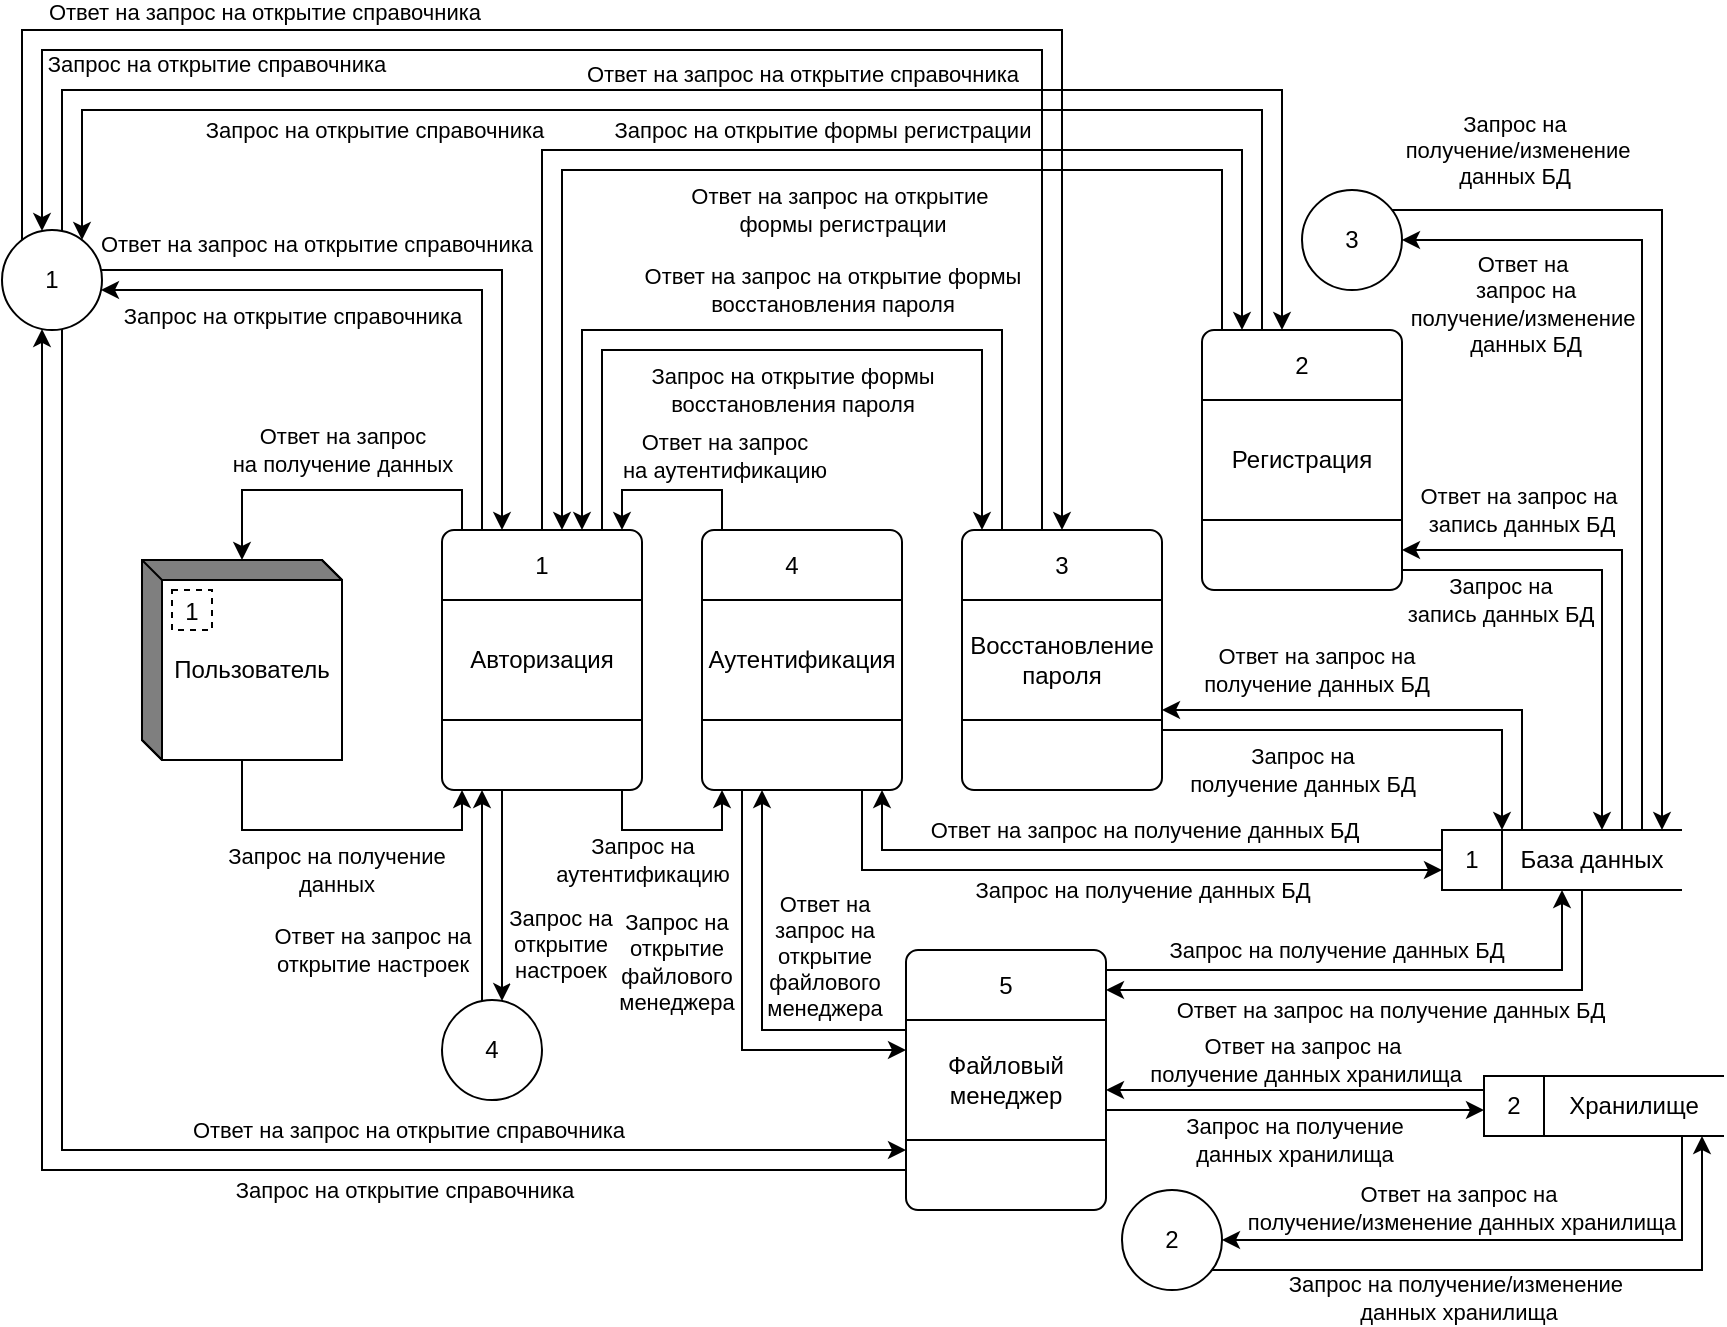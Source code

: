<mxfile version="20.3.0" type="device" pages="2"><diagram id="j3G8GEhaGC0Xtx2mRpjR" name="Страница 1"><mxGraphModel dx="1422" dy="865" grid="1" gridSize="10" guides="1" tooltips="1" connect="1" arrows="1" fold="1" page="1" pageScale="1" pageWidth="827" pageHeight="1169" math="0" shadow="0"><root><mxCell id="0"/><mxCell id="1" parent="0"/><mxCell id="YmiAbXI7jD6PEAlmj7Fb-1" value="" style="html=1;dashed=0;whitespace=wrap;shape=mxgraph.dfd.externalEntity" parent="1" vertex="1"><mxGeometry x="120" y="355" width="100" height="100" as="geometry"/></mxCell><mxCell id="YmiAbXI7jD6PEAlmj7Fb-2" value="1" style="autosize=1;part=1;resizable=0;strokeColor=inherit;fillColor=inherit;gradientColor=inherit;dashed=1;" parent="YmiAbXI7jD6PEAlmj7Fb-1" vertex="1"><mxGeometry width="20" height="20" relative="1" as="geometry"><mxPoint x="15" y="15" as="offset"/></mxGeometry></mxCell><mxCell id="YmiAbXI7jD6PEAlmj7Fb-3" value="Пользователь" style="text;html=1;strokeColor=none;fillColor=none;align=center;verticalAlign=middle;whiteSpace=wrap;rounded=0;" parent="YmiAbXI7jD6PEAlmj7Fb-1" vertex="1"><mxGeometry x="10" y="10" width="90" height="90" as="geometry"/></mxCell><mxCell id="YmiAbXI7jD6PEAlmj7Fb-4" value="" style="group" parent="1" vertex="1" connectable="0"><mxGeometry x="270" y="340" width="100" height="130" as="geometry"/></mxCell><mxCell id="YmiAbXI7jD6PEAlmj7Fb-5" value="" style="rounded=1;whiteSpace=wrap;html=1;arcSize=6;" parent="YmiAbXI7jD6PEAlmj7Fb-4" vertex="1"><mxGeometry width="100" height="130" as="geometry"/></mxCell><mxCell id="YmiAbXI7jD6PEAlmj7Fb-6" value="Авторизация" style="rounded=0;whiteSpace=wrap;html=1;" parent="YmiAbXI7jD6PEAlmj7Fb-4" vertex="1"><mxGeometry y="35" width="100" height="60" as="geometry"/></mxCell><mxCell id="YmiAbXI7jD6PEAlmj7Fb-7" value="1" style="text;html=1;strokeColor=none;fillColor=none;align=center;verticalAlign=middle;whiteSpace=wrap;rounded=0;" parent="YmiAbXI7jD6PEAlmj7Fb-4" vertex="1"><mxGeometry width="100" height="35" as="geometry"/></mxCell><mxCell id="YmiAbXI7jD6PEAlmj7Fb-8" value="" style="endArrow=classic;html=1;rounded=0;edgeStyle=orthogonalEdgeStyle;" parent="1" source="YmiAbXI7jD6PEAlmj7Fb-5" target="YmiAbXI7jD6PEAlmj7Fb-1" edge="1"><mxGeometry width="50" height="50" relative="1" as="geometry"><mxPoint x="250" y="270" as="sourcePoint"/><mxPoint x="300" y="220" as="targetPoint"/><Array as="points"><mxPoint x="280" y="320"/><mxPoint x="170" y="320"/></Array></mxGeometry></mxCell><mxCell id="YmiAbXI7jD6PEAlmj7Fb-9" value="Ответ на запрос &lt;br&gt;на&amp;nbsp;получение данных" style="edgeLabel;html=1;align=center;verticalAlign=middle;resizable=0;points=[];" parent="YmiAbXI7jD6PEAlmj7Fb-8" vertex="1" connectable="0"><mxGeometry x="0.064" y="-2" relative="1" as="geometry"><mxPoint x="8" y="-18" as="offset"/></mxGeometry></mxCell><mxCell id="YmiAbXI7jD6PEAlmj7Fb-10" value="" style="endArrow=classic;html=1;rounded=0;edgeStyle=orthogonalEdgeStyle;" parent="1" source="YmiAbXI7jD6PEAlmj7Fb-3" target="YmiAbXI7jD6PEAlmj7Fb-5" edge="1"><mxGeometry width="50" height="50" relative="1" as="geometry"><mxPoint x="140" y="456" as="sourcePoint"/><mxPoint x="170" y="490" as="targetPoint"/><Array as="points"><mxPoint x="170" y="490"/><mxPoint x="280" y="490"/></Array></mxGeometry></mxCell><mxCell id="YmiAbXI7jD6PEAlmj7Fb-11" value="Запрос на получение &lt;br&gt;данных" style="edgeLabel;html=1;align=center;verticalAlign=middle;resizable=0;points=[];" parent="YmiAbXI7jD6PEAlmj7Fb-10" vertex="1" connectable="0"><mxGeometry x="-0.053" relative="1" as="geometry"><mxPoint x="4" y="20" as="offset"/></mxGeometry></mxCell><mxCell id="YmiAbXI7jD6PEAlmj7Fb-28" value="" style="group" parent="1" vertex="1" connectable="0"><mxGeometry x="770" y="490" width="120" height="30" as="geometry"/></mxCell><mxCell id="YmiAbXI7jD6PEAlmj7Fb-29" value="" style="html=1;dashed=0;whitespace=wrap;shape=mxgraph.dfd.dataStoreID;align=left;spacingLeft=3;points=[[0,0],[0.5,0],[1,0],[0,0.5],[1,0.5],[0,1],[0.5,1],[1,1]];" parent="YmiAbXI7jD6PEAlmj7Fb-28" vertex="1"><mxGeometry width="120" height="30" as="geometry"/></mxCell><mxCell id="YmiAbXI7jD6PEAlmj7Fb-30" value="1" style="text;html=1;strokeColor=none;fillColor=none;align=center;verticalAlign=middle;whiteSpace=wrap;rounded=0;" parent="YmiAbXI7jD6PEAlmj7Fb-28" vertex="1"><mxGeometry width="30" height="30" as="geometry"/></mxCell><mxCell id="YmiAbXI7jD6PEAlmj7Fb-31" value="База данных" style="text;html=1;strokeColor=none;fillColor=none;align=center;verticalAlign=middle;whiteSpace=wrap;rounded=0;" parent="YmiAbXI7jD6PEAlmj7Fb-28" vertex="1"><mxGeometry x="30" width="90" height="30" as="geometry"/></mxCell><mxCell id="YmiAbXI7jD6PEAlmj7Fb-32" value="" style="group" parent="1" vertex="1" connectable="0"><mxGeometry x="791" y="613" width="120" height="30" as="geometry"/></mxCell><mxCell id="YmiAbXI7jD6PEAlmj7Fb-33" value="" style="html=1;dashed=0;whitespace=wrap;shape=mxgraph.dfd.dataStoreID;align=left;spacingLeft=3;points=[[0,0],[0.5,0],[1,0],[0,0.5],[1,0.5],[0,1],[0.5,1],[1,1]];" parent="YmiAbXI7jD6PEAlmj7Fb-32" vertex="1"><mxGeometry width="120" height="30" as="geometry"/></mxCell><mxCell id="YmiAbXI7jD6PEAlmj7Fb-34" value="2" style="text;html=1;strokeColor=none;fillColor=none;align=center;verticalAlign=middle;whiteSpace=wrap;rounded=0;" parent="YmiAbXI7jD6PEAlmj7Fb-32" vertex="1"><mxGeometry width="30" height="30" as="geometry"/></mxCell><mxCell id="YmiAbXI7jD6PEAlmj7Fb-35" value="Хранилище" style="text;html=1;strokeColor=none;fillColor=none;align=center;verticalAlign=middle;whiteSpace=wrap;rounded=0;" parent="YmiAbXI7jD6PEAlmj7Fb-32" vertex="1"><mxGeometry x="30" width="90" height="30" as="geometry"/></mxCell><mxCell id="YmiAbXI7jD6PEAlmj7Fb-38" value="" style="group" parent="1" vertex="1" connectable="0"><mxGeometry x="650" y="240" width="100" height="130" as="geometry"/></mxCell><mxCell id="YmiAbXI7jD6PEAlmj7Fb-39" value="" style="rounded=1;whiteSpace=wrap;html=1;arcSize=6;" parent="YmiAbXI7jD6PEAlmj7Fb-38" vertex="1"><mxGeometry width="100" height="130" as="geometry"/></mxCell><mxCell id="YmiAbXI7jD6PEAlmj7Fb-40" value="Регистрация" style="rounded=0;whiteSpace=wrap;html=1;" parent="YmiAbXI7jD6PEAlmj7Fb-38" vertex="1"><mxGeometry y="35" width="100" height="60" as="geometry"/></mxCell><mxCell id="YmiAbXI7jD6PEAlmj7Fb-41" value="2" style="text;html=1;strokeColor=none;fillColor=none;align=center;verticalAlign=middle;whiteSpace=wrap;rounded=0;" parent="YmiAbXI7jD6PEAlmj7Fb-38" vertex="1"><mxGeometry width="100" height="35" as="geometry"/></mxCell><mxCell id="YmiAbXI7jD6PEAlmj7Fb-42" value="" style="group" parent="1" vertex="1" connectable="0"><mxGeometry x="530" y="340" width="100" height="130" as="geometry"/></mxCell><mxCell id="YmiAbXI7jD6PEAlmj7Fb-43" value="" style="rounded=1;whiteSpace=wrap;html=1;arcSize=6;" parent="YmiAbXI7jD6PEAlmj7Fb-42" vertex="1"><mxGeometry width="100" height="130" as="geometry"/></mxCell><mxCell id="YmiAbXI7jD6PEAlmj7Fb-44" value="Восстановление пароля" style="rounded=0;whiteSpace=wrap;html=1;" parent="YmiAbXI7jD6PEAlmj7Fb-42" vertex="1"><mxGeometry y="35" width="100" height="60" as="geometry"/></mxCell><mxCell id="YmiAbXI7jD6PEAlmj7Fb-45" value="3" style="text;html=1;strokeColor=none;fillColor=none;align=center;verticalAlign=middle;whiteSpace=wrap;rounded=0;" parent="YmiAbXI7jD6PEAlmj7Fb-42" vertex="1"><mxGeometry width="100" height="35" as="geometry"/></mxCell><mxCell id="YmiAbXI7jD6PEAlmj7Fb-46" value="" style="group" parent="1" vertex="1" connectable="0"><mxGeometry x="400" y="340" width="100" height="130" as="geometry"/></mxCell><mxCell id="YmiAbXI7jD6PEAlmj7Fb-47" value="" style="rounded=1;whiteSpace=wrap;html=1;arcSize=6;" parent="YmiAbXI7jD6PEAlmj7Fb-46" vertex="1"><mxGeometry width="100" height="130" as="geometry"/></mxCell><mxCell id="YmiAbXI7jD6PEAlmj7Fb-48" value="Аутентификация" style="rounded=0;whiteSpace=wrap;html=1;" parent="YmiAbXI7jD6PEAlmj7Fb-46" vertex="1"><mxGeometry y="35" width="100" height="60" as="geometry"/></mxCell><mxCell id="YmiAbXI7jD6PEAlmj7Fb-49" value="4" style="text;html=1;strokeColor=none;fillColor=none;align=center;verticalAlign=middle;whiteSpace=wrap;rounded=0;" parent="YmiAbXI7jD6PEAlmj7Fb-46" vertex="1"><mxGeometry width="90" height="35" as="geometry"/></mxCell><mxCell id="YmiAbXI7jD6PEAlmj7Fb-50" value="" style="group" parent="1" vertex="1" connectable="0"><mxGeometry x="502" y="550" width="100" height="130" as="geometry"/></mxCell><mxCell id="YmiAbXI7jD6PEAlmj7Fb-51" value="" style="rounded=1;whiteSpace=wrap;html=1;arcSize=6;" parent="YmiAbXI7jD6PEAlmj7Fb-50" vertex="1"><mxGeometry width="100" height="130" as="geometry"/></mxCell><mxCell id="YmiAbXI7jD6PEAlmj7Fb-52" value="Файловый менеджер" style="rounded=0;whiteSpace=wrap;html=1;" parent="YmiAbXI7jD6PEAlmj7Fb-50" vertex="1"><mxGeometry y="35" width="100" height="60" as="geometry"/></mxCell><mxCell id="YmiAbXI7jD6PEAlmj7Fb-53" value="5" style="text;html=1;strokeColor=none;fillColor=none;align=center;verticalAlign=middle;whiteSpace=wrap;rounded=0;" parent="YmiAbXI7jD6PEAlmj7Fb-50" vertex="1"><mxGeometry width="100" height="35" as="geometry"/></mxCell><mxCell id="YmiAbXI7jD6PEAlmj7Fb-74" style="edgeStyle=orthogonalEdgeStyle;rounded=0;orthogonalLoop=1;jettySize=auto;html=1;" parent="1" source="YmiAbXI7jD6PEAlmj7Fb-7" target="YmiAbXI7jD6PEAlmj7Fb-39" edge="1"><mxGeometry relative="1" as="geometry"><Array as="points"><mxPoint x="320" y="150"/><mxPoint x="670" y="150"/></Array></mxGeometry></mxCell><mxCell id="LeY558yqj4jP3QvOZhzr-55" value="Запрос на открытие&amp;nbsp;формы регистрации" style="edgeLabel;html=1;align=center;verticalAlign=middle;resizable=0;points=[];" parent="YmiAbXI7jD6PEAlmj7Fb-74" vertex="1" connectable="0"><mxGeometry x="0.506" y="-2" relative="1" as="geometry"><mxPoint x="-145" y="-12" as="offset"/></mxGeometry></mxCell><mxCell id="YmiAbXI7jD6PEAlmj7Fb-75" style="edgeStyle=orthogonalEdgeStyle;rounded=0;orthogonalLoop=1;jettySize=auto;html=1;" parent="1" source="YmiAbXI7jD6PEAlmj7Fb-39" target="YmiAbXI7jD6PEAlmj7Fb-5" edge="1"><mxGeometry relative="1" as="geometry"><Array as="points"><mxPoint x="660" y="160"/><mxPoint x="330" y="160"/></Array></mxGeometry></mxCell><mxCell id="LeY558yqj4jP3QvOZhzr-56" value="Ответ на запрос на открытие&amp;nbsp;&lt;br&gt;формы регистрации" style="edgeLabel;html=1;align=center;verticalAlign=middle;resizable=0;points=[];" parent="YmiAbXI7jD6PEAlmj7Fb-75" vertex="1" connectable="0"><mxGeometry x="-0.75" relative="1" as="geometry"><mxPoint x="-190" y="14" as="offset"/></mxGeometry></mxCell><mxCell id="YmiAbXI7jD6PEAlmj7Fb-76" style="edgeStyle=orthogonalEdgeStyle;rounded=0;orthogonalLoop=1;jettySize=auto;html=1;" parent="1" source="YmiAbXI7jD6PEAlmj7Fb-39" target="YmiAbXI7jD6PEAlmj7Fb-31" edge="1"><mxGeometry relative="1" as="geometry"><mxPoint x="940" y="420.0" as="targetPoint"/><Array as="points"><mxPoint x="850" y="360"/></Array></mxGeometry></mxCell><mxCell id="LeY558yqj4jP3QvOZhzr-31" value="Запрос на &lt;br&gt;запись данных БД" style="edgeLabel;html=1;align=center;verticalAlign=middle;resizable=0;points=[];" parent="YmiAbXI7jD6PEAlmj7Fb-76" vertex="1" connectable="0"><mxGeometry x="-0.587" y="-2" relative="1" as="geometry"><mxPoint x="1" y="13" as="offset"/></mxGeometry></mxCell><mxCell id="YmiAbXI7jD6PEAlmj7Fb-77" style="edgeStyle=orthogonalEdgeStyle;rounded=0;orthogonalLoop=1;jettySize=auto;html=1;" parent="1" source="YmiAbXI7jD6PEAlmj7Fb-31" target="YmiAbXI7jD6PEAlmj7Fb-39" edge="1"><mxGeometry relative="1" as="geometry"><Array as="points"><mxPoint x="860" y="350"/></Array></mxGeometry></mxCell><mxCell id="LeY558yqj4jP3QvOZhzr-32" value="Ответ на запрос на&lt;br&gt;&amp;nbsp;запись данных БД" style="edgeLabel;html=1;align=center;verticalAlign=middle;resizable=0;points=[];" parent="YmiAbXI7jD6PEAlmj7Fb-77" vertex="1" connectable="0"><mxGeometry x="0.655" relative="1" as="geometry"><mxPoint x="15" y="-20" as="offset"/></mxGeometry></mxCell><mxCell id="YmiAbXI7jD6PEAlmj7Fb-78" style="edgeStyle=orthogonalEdgeStyle;rounded=0;orthogonalLoop=1;jettySize=auto;html=1;" parent="1" source="YmiAbXI7jD6PEAlmj7Fb-5" target="yoes3T2ozo5QzA9VRv9N-3" edge="1"><mxGeometry relative="1" as="geometry"><Array as="points"><mxPoint x="290" y="220"/></Array><mxPoint x="1100" y="330" as="targetPoint"/></mxGeometry></mxCell><mxCell id="t7qs_g3I-LSiULPjAvXZ-45" value="Запрос на открытие справочника" style="edgeLabel;html=1;align=center;verticalAlign=middle;resizable=0;points=[];" parent="YmiAbXI7jD6PEAlmj7Fb-78" vertex="1" connectable="0"><mxGeometry x="-0.328" y="1" relative="1" as="geometry"><mxPoint x="-94" y="-3" as="offset"/></mxGeometry></mxCell><mxCell id="YmiAbXI7jD6PEAlmj7Fb-80" style="edgeStyle=orthogonalEdgeStyle;rounded=0;orthogonalLoop=1;jettySize=auto;html=1;" parent="1" source="YmiAbXI7jD6PEAlmj7Fb-47" target="YmiAbXI7jD6PEAlmj7Fb-5" edge="1"><mxGeometry relative="1" as="geometry"><Array as="points"><mxPoint x="410" y="320"/><mxPoint x="360" y="320"/></Array></mxGeometry></mxCell><mxCell id="LeY558yqj4jP3QvOZhzr-18" value="Ответ на запрос &lt;br&gt;на аутентификацию" style="edgeLabel;html=1;align=center;verticalAlign=middle;resizable=0;points=[];" parent="YmiAbXI7jD6PEAlmj7Fb-80" vertex="1" connectable="0"><mxGeometry x="0.283" y="2" relative="1" as="geometry"><mxPoint x="38" y="-19" as="offset"/></mxGeometry></mxCell><mxCell id="YmiAbXI7jD6PEAlmj7Fb-81" style="edgeStyle=orthogonalEdgeStyle;rounded=0;orthogonalLoop=1;jettySize=auto;html=1;" parent="1" source="YmiAbXI7jD6PEAlmj7Fb-5" target="YmiAbXI7jD6PEAlmj7Fb-47" edge="1"><mxGeometry relative="1" as="geometry"><Array as="points"><mxPoint x="360" y="490"/><mxPoint x="410" y="490"/></Array></mxGeometry></mxCell><mxCell id="LeY558yqj4jP3QvOZhzr-17" value="Запрос на&lt;br&gt;аутентификацию" style="edgeLabel;html=1;align=center;verticalAlign=middle;resizable=0;points=[];" parent="YmiAbXI7jD6PEAlmj7Fb-81" vertex="1" connectable="0"><mxGeometry x="0.617" y="-5" relative="1" as="geometry"><mxPoint x="-45" y="18" as="offset"/></mxGeometry></mxCell><mxCell id="YmiAbXI7jD6PEAlmj7Fb-82" style="edgeStyle=orthogonalEdgeStyle;rounded=0;orthogonalLoop=1;jettySize=auto;html=1;" parent="1" source="YmiAbXI7jD6PEAlmj7Fb-47" target="YmiAbXI7jD6PEAlmj7Fb-51" edge="1"><mxGeometry relative="1" as="geometry"><Array as="points"><mxPoint x="420" y="600"/></Array><mxPoint x="428.409" y="500" as="sourcePoint"/><mxPoint x="514.0" y="645" as="targetPoint"/></mxGeometry></mxCell><mxCell id="LeY558yqj4jP3QvOZhzr-19" value="Запрос на &lt;br&gt;открытие &lt;br&gt;файлового &lt;br&gt;менеджера" style="edgeLabel;html=1;align=center;verticalAlign=middle;resizable=0;points=[];" parent="YmiAbXI7jD6PEAlmj7Fb-82" vertex="1" connectable="0"><mxGeometry x="-0.327" y="4" relative="1" as="geometry"><mxPoint x="-37" y="14" as="offset"/></mxGeometry></mxCell><mxCell id="YmiAbXI7jD6PEAlmj7Fb-83" style="edgeStyle=orthogonalEdgeStyle;rounded=0;orthogonalLoop=1;jettySize=auto;html=1;" parent="1" source="YmiAbXI7jD6PEAlmj7Fb-51" target="YmiAbXI7jD6PEAlmj7Fb-47" edge="1"><mxGeometry relative="1" as="geometry"><Array as="points"><mxPoint x="430" y="590"/></Array></mxGeometry></mxCell><mxCell id="LeY558yqj4jP3QvOZhzr-20" value="Ответ на&lt;br&gt;запрос на&lt;br&gt;открытие&lt;br&gt;файлового&lt;br&gt;менеджера" style="edgeLabel;html=1;align=center;verticalAlign=middle;resizable=0;points=[];" parent="YmiAbXI7jD6PEAlmj7Fb-83" vertex="1" connectable="0"><mxGeometry x="0.236" relative="1" as="geometry"><mxPoint x="31" y="9" as="offset"/></mxGeometry></mxCell><mxCell id="t7qs_g3I-LSiULPjAvXZ-1" style="edgeStyle=orthogonalEdgeStyle;rounded=0;orthogonalLoop=1;jettySize=auto;html=1;" parent="1" source="YmiAbXI7jD6PEAlmj7Fb-5" target="yoes3T2ozo5QzA9VRv9N-21" edge="1"><mxGeometry relative="1" as="geometry"><Array as="points"><mxPoint x="300" y="520"/><mxPoint x="300" y="520"/></Array><mxPoint x="320" y="600" as="targetPoint"/></mxGeometry></mxCell><mxCell id="LeY558yqj4jP3QvOZhzr-9" value="Запрос на &lt;br&gt;открытие &lt;br&gt;настроек" style="edgeLabel;html=1;align=center;verticalAlign=middle;resizable=0;points=[];" parent="t7qs_g3I-LSiULPjAvXZ-1" vertex="1" connectable="0"><mxGeometry x="0.12" y="-1" relative="1" as="geometry"><mxPoint x="30" y="18" as="offset"/></mxGeometry></mxCell><mxCell id="t7qs_g3I-LSiULPjAvXZ-2" style="edgeStyle=orthogonalEdgeStyle;rounded=0;orthogonalLoop=1;jettySize=auto;html=1;" parent="1" source="yoes3T2ozo5QzA9VRv9N-21" edge="1"><mxGeometry relative="1" as="geometry"><Array as="points"><mxPoint x="290" y="550"/><mxPoint x="290" y="550"/></Array><mxPoint x="300" y="600" as="sourcePoint"/><mxPoint x="290.0" y="470" as="targetPoint"/></mxGeometry></mxCell><mxCell id="LeY558yqj4jP3QvOZhzr-10" value="Ответ на запрос на &lt;br&gt;открытие настроек" style="edgeLabel;html=1;align=center;verticalAlign=middle;resizable=0;points=[];" parent="t7qs_g3I-LSiULPjAvXZ-2" vertex="1" connectable="0"><mxGeometry y="-2" relative="1" as="geometry"><mxPoint x="-57" y="27" as="offset"/></mxGeometry></mxCell><mxCell id="t7qs_g3I-LSiULPjAvXZ-25" style="edgeStyle=orthogonalEdgeStyle;rounded=0;orthogonalLoop=1;jettySize=auto;html=1;" parent="1" source="YmiAbXI7jD6PEAlmj7Fb-47" target="YmiAbXI7jD6PEAlmj7Fb-30" edge="1"><mxGeometry relative="1" as="geometry"><mxPoint x="927" y="444" as="targetPoint"/><Array as="points"><mxPoint x="480" y="510"/></Array><mxPoint x="500" y="355" as="sourcePoint"/></mxGeometry></mxCell><mxCell id="LeY558yqj4jP3QvOZhzr-23" value="Запрос на получение данных БД" style="edgeLabel;html=1;align=center;verticalAlign=middle;resizable=0;points=[];" parent="t7qs_g3I-LSiULPjAvXZ-25" vertex="1" connectable="0"><mxGeometry x="-0.275" y="2" relative="1" as="geometry"><mxPoint x="60" y="12" as="offset"/></mxGeometry></mxCell><mxCell id="t7qs_g3I-LSiULPjAvXZ-29" style="edgeStyle=orthogonalEdgeStyle;rounded=0;orthogonalLoop=1;jettySize=auto;html=1;" parent="1" source="YmiAbXI7jD6PEAlmj7Fb-7" target="YmiAbXI7jD6PEAlmj7Fb-43" edge="1"><mxGeometry relative="1" as="geometry"><Array as="points"><mxPoint x="350" y="250"/><mxPoint x="540" y="250"/></Array></mxGeometry></mxCell><mxCell id="LeY558yqj4jP3QvOZhzr-15" value="Запрос на открытие формы&lt;br&gt;восстановления пароля" style="edgeLabel;html=1;align=center;verticalAlign=middle;resizable=0;points=[];" parent="t7qs_g3I-LSiULPjAvXZ-29" vertex="1" connectable="0"><mxGeometry x="0.021" y="-1" relative="1" as="geometry"><mxPoint x="-4" y="19" as="offset"/></mxGeometry></mxCell><mxCell id="t7qs_g3I-LSiULPjAvXZ-30" style="edgeStyle=orthogonalEdgeStyle;rounded=0;orthogonalLoop=1;jettySize=auto;html=1;" parent="1" source="YmiAbXI7jD6PEAlmj7Fb-43" target="YmiAbXI7jD6PEAlmj7Fb-5" edge="1"><mxGeometry relative="1" as="geometry"><Array as="points"><mxPoint x="550" y="240"/><mxPoint x="340" y="240"/></Array></mxGeometry></mxCell><mxCell id="LeY558yqj4jP3QvOZhzr-16" value="Ответ на запрос на открытие формы&lt;br&gt;восстановления пароля" style="edgeLabel;html=1;align=center;verticalAlign=middle;resizable=0;points=[];" parent="t7qs_g3I-LSiULPjAvXZ-30" vertex="1" connectable="0"><mxGeometry x="-0.131" y="2" relative="1" as="geometry"><mxPoint x="-7" y="-22" as="offset"/></mxGeometry></mxCell><mxCell id="t7qs_g3I-LSiULPjAvXZ-31" style="edgeStyle=orthogonalEdgeStyle;rounded=0;orthogonalLoop=1;jettySize=auto;html=1;" parent="1" source="YmiAbXI7jD6PEAlmj7Fb-43" target="YmiAbXI7jD6PEAlmj7Fb-31" edge="1"><mxGeometry relative="1" as="geometry"><Array as="points"><mxPoint x="800" y="440"/></Array></mxGeometry></mxCell><mxCell id="LeY558yqj4jP3QvOZhzr-34" value="Запрос на &lt;br&gt;получение данных БД" style="edgeLabel;html=1;align=center;verticalAlign=middle;resizable=0;points=[];" parent="t7qs_g3I-LSiULPjAvXZ-31" vertex="1" connectable="0"><mxGeometry x="-0.563" y="-3" relative="1" as="geometry"><mxPoint x="22" y="17" as="offset"/></mxGeometry></mxCell><mxCell id="t7qs_g3I-LSiULPjAvXZ-34" style="edgeStyle=orthogonalEdgeStyle;rounded=0;orthogonalLoop=1;jettySize=auto;html=1;" parent="1" source="YmiAbXI7jD6PEAlmj7Fb-51" target="yoes3T2ozo5QzA9VRv9N-3" edge="1"><mxGeometry relative="1" as="geometry"><Array as="points"><mxPoint x="70" y="660"/></Array><mxPoint x="1070" y="350" as="targetPoint"/></mxGeometry></mxCell><mxCell id="LeY558yqj4jP3QvOZhzr-21" value="Запрос на открытие справочника" style="edgeLabel;html=1;align=center;verticalAlign=middle;resizable=0;points=[];" parent="t7qs_g3I-LSiULPjAvXZ-34" vertex="1" connectable="0"><mxGeometry x="-0.283" y="1" relative="1" as="geometry"><mxPoint x="54" y="9" as="offset"/></mxGeometry></mxCell><mxCell id="t7qs_g3I-LSiULPjAvXZ-36" style="edgeStyle=orthogonalEdgeStyle;rounded=0;orthogonalLoop=1;jettySize=auto;html=1;" parent="1" source="YmiAbXI7jD6PEAlmj7Fb-30" target="YmiAbXI7jD6PEAlmj7Fb-47" edge="1"><mxGeometry relative="1" as="geometry"><Array as="points"><mxPoint x="490" y="500"/></Array></mxGeometry></mxCell><mxCell id="LeY558yqj4jP3QvOZhzr-24" value="Ответ на запрос на получение данных БД" style="edgeLabel;html=1;align=center;verticalAlign=middle;resizable=0;points=[];" parent="t7qs_g3I-LSiULPjAvXZ-36" vertex="1" connectable="0"><mxGeometry x="0.378" y="1" relative="1" as="geometry"><mxPoint x="64" y="-11" as="offset"/></mxGeometry></mxCell><mxCell id="t7qs_g3I-LSiULPjAvXZ-38" style="edgeStyle=orthogonalEdgeStyle;rounded=0;orthogonalLoop=1;jettySize=auto;html=1;" parent="1" source="YmiAbXI7jD6PEAlmj7Fb-51" target="YmiAbXI7jD6PEAlmj7Fb-34" edge="1"><mxGeometry relative="1" as="geometry"><Array as="points"><mxPoint x="770" y="630"/><mxPoint x="770" y="630"/></Array><mxPoint x="820" y="630" as="targetPoint"/></mxGeometry></mxCell><mxCell id="LeY558yqj4jP3QvOZhzr-25" value="Запрос на получение &lt;br&gt;данных хранилища" style="edgeLabel;html=1;align=center;verticalAlign=middle;resizable=0;points=[];" parent="t7qs_g3I-LSiULPjAvXZ-38" vertex="1" connectable="0"><mxGeometry x="-0.161" y="3" relative="1" as="geometry"><mxPoint x="14" y="18" as="offset"/></mxGeometry></mxCell><mxCell id="t7qs_g3I-LSiULPjAvXZ-39" style="edgeStyle=orthogonalEdgeStyle;rounded=0;orthogonalLoop=1;jettySize=auto;html=1;" parent="1" source="YmiAbXI7jD6PEAlmj7Fb-34" target="YmiAbXI7jD6PEAlmj7Fb-51" edge="1"><mxGeometry relative="1" as="geometry"><Array as="points"><mxPoint x="730" y="620"/><mxPoint x="730" y="620"/></Array><mxPoint x="800" y="615" as="sourcePoint"/></mxGeometry></mxCell><mxCell id="LeY558yqj4jP3QvOZhzr-26" value="Ответ на запрос на&lt;br&gt;&amp;nbsp;получение данных хранилища" style="edgeLabel;html=1;align=center;verticalAlign=middle;resizable=0;points=[];" parent="t7qs_g3I-LSiULPjAvXZ-39" vertex="1" connectable="0"><mxGeometry x="0.192" y="1" relative="1" as="geometry"><mxPoint x="21" y="-16" as="offset"/></mxGeometry></mxCell><mxCell id="t7qs_g3I-LSiULPjAvXZ-42" style="edgeStyle=orthogonalEdgeStyle;rounded=0;orthogonalLoop=1;jettySize=auto;html=1;" parent="1" source="yoes3T2ozo5QzA9VRv9N-3" target="YmiAbXI7jD6PEAlmj7Fb-5" edge="1"><mxGeometry relative="1" as="geometry"><Array as="points"><mxPoint x="300" y="210"/></Array><mxPoint x="1110" y="320" as="sourcePoint"/></mxGeometry></mxCell><mxCell id="t7qs_g3I-LSiULPjAvXZ-46" value="Ответ на запрос на открытие справочника" style="edgeLabel;html=1;align=center;verticalAlign=middle;resizable=0;points=[];" parent="t7qs_g3I-LSiULPjAvXZ-42" vertex="1" connectable="0"><mxGeometry x="0.288" y="4" relative="1" as="geometry"><mxPoint x="-97" y="-26" as="offset"/></mxGeometry></mxCell><mxCell id="t7qs_g3I-LSiULPjAvXZ-44" style="edgeStyle=orthogonalEdgeStyle;rounded=0;orthogonalLoop=1;jettySize=auto;html=1;" parent="1" source="yoes3T2ozo5QzA9VRv9N-3" target="YmiAbXI7jD6PEAlmj7Fb-51" edge="1"><mxGeometry relative="1" as="geometry"><Array as="points"><mxPoint x="80" y="650"/></Array><mxPoint x="1070" y="360" as="sourcePoint"/></mxGeometry></mxCell><mxCell id="LeY558yqj4jP3QvOZhzr-22" value="Ответ на запрос на открытие справочника" style="edgeLabel;html=1;align=center;verticalAlign=middle;resizable=0;points=[];" parent="t7qs_g3I-LSiULPjAvXZ-44" vertex="1" connectable="0"><mxGeometry x="0.268" y="3" relative="1" as="geometry"><mxPoint x="55" y="-7" as="offset"/></mxGeometry></mxCell><mxCell id="LeY558yqj4jP3QvOZhzr-27" style="edgeStyle=orthogonalEdgeStyle;rounded=0;orthogonalLoop=1;jettySize=auto;html=1;" parent="1" source="YmiAbXI7jD6PEAlmj7Fb-51" target="YmiAbXI7jD6PEAlmj7Fb-31" edge="1"><mxGeometry relative="1" as="geometry"><Array as="points"><mxPoint x="830" y="560"/></Array></mxGeometry></mxCell><mxCell id="LeY558yqj4jP3QvOZhzr-30" value="Запрос на получение данных БД" style="edgeLabel;html=1;align=center;verticalAlign=middle;resizable=0;points=[];" parent="LeY558yqj4jP3QvOZhzr-27" vertex="1" connectable="0"><mxGeometry x="-0.079" y="-3" relative="1" as="geometry"><mxPoint x="-9" y="-13" as="offset"/></mxGeometry></mxCell><mxCell id="LeY558yqj4jP3QvOZhzr-28" style="edgeStyle=orthogonalEdgeStyle;rounded=0;orthogonalLoop=1;jettySize=auto;html=1;" parent="1" source="YmiAbXI7jD6PEAlmj7Fb-31" target="YmiAbXI7jD6PEAlmj7Fb-51" edge="1"><mxGeometry relative="1" as="geometry"><Array as="points"><mxPoint x="840" y="570"/></Array></mxGeometry></mxCell><mxCell id="LeY558yqj4jP3QvOZhzr-29" value="Ответ на запрос на получение данных БД" style="edgeLabel;html=1;align=center;verticalAlign=middle;resizable=0;points=[];" parent="LeY558yqj4jP3QvOZhzr-28" vertex="1" connectable="0"><mxGeometry x="0.318" y="-1" relative="1" as="geometry"><mxPoint x="44" y="11" as="offset"/></mxGeometry></mxCell><mxCell id="LeY558yqj4jP3QvOZhzr-33" style="edgeStyle=orthogonalEdgeStyle;rounded=0;orthogonalLoop=1;jettySize=auto;html=1;" parent="1" source="YmiAbXI7jD6PEAlmj7Fb-31" target="YmiAbXI7jD6PEAlmj7Fb-43" edge="1"><mxGeometry relative="1" as="geometry"><Array as="points"><mxPoint x="810" y="430"/></Array></mxGeometry></mxCell><mxCell id="LeY558yqj4jP3QvOZhzr-35" value="Ответ на запрос на &lt;br&gt;получение данных БД" style="edgeLabel;html=1;align=center;verticalAlign=middle;resizable=0;points=[];" parent="LeY558yqj4jP3QvOZhzr-33" vertex="1" connectable="0"><mxGeometry x="0.49" y="1" relative="1" as="geometry"><mxPoint x="16" y="-21" as="offset"/></mxGeometry></mxCell><mxCell id="yoes3T2ozo5QzA9VRv9N-3" value="1" style="ellipse;whiteSpace=wrap;html=1;aspect=fixed;" parent="1" vertex="1"><mxGeometry x="50" y="190" width="50" height="50" as="geometry"/></mxCell><mxCell id="yoes3T2ozo5QzA9VRv9N-4" style="edgeStyle=orthogonalEdgeStyle;rounded=0;orthogonalLoop=1;jettySize=auto;html=1;" parent="1" source="YmiAbXI7jD6PEAlmj7Fb-39" target="yoes3T2ozo5QzA9VRv9N-3" edge="1"><mxGeometry relative="1" as="geometry"><Array as="points"><mxPoint x="680" y="130"/><mxPoint x="90" y="130"/></Array><mxPoint x="560" y="100" as="sourcePoint"/><mxPoint x="1080" y="330" as="targetPoint"/></mxGeometry></mxCell><mxCell id="yoes3T2ozo5QzA9VRv9N-5" value="Запрос на открытие справочника" style="edgeLabel;html=1;align=center;verticalAlign=middle;resizable=0;points=[];" parent="yoes3T2ozo5QzA9VRv9N-4" vertex="1" connectable="0"><mxGeometry x="0.289" y="-1" relative="1" as="geometry"><mxPoint x="-61" y="11" as="offset"/></mxGeometry></mxCell><mxCell id="yoes3T2ozo5QzA9VRv9N-6" style="edgeStyle=orthogonalEdgeStyle;rounded=0;orthogonalLoop=1;jettySize=auto;html=1;" parent="1" source="yoes3T2ozo5QzA9VRv9N-3" target="YmiAbXI7jD6PEAlmj7Fb-39" edge="1"><mxGeometry relative="1" as="geometry"><Array as="points"><mxPoint x="80" y="120"/><mxPoint x="690" y="120"/></Array><mxPoint x="50" y="180" as="sourcePoint"/><mxPoint x="560" y="90" as="targetPoint"/></mxGeometry></mxCell><mxCell id="yoes3T2ozo5QzA9VRv9N-7" value="Ответ на запрос на открытие справочника" style="edgeLabel;html=1;align=center;verticalAlign=middle;resizable=0;points=[];" parent="yoes3T2ozo5QzA9VRv9N-6" vertex="1" connectable="0"><mxGeometry x="-0.232" y="-1" relative="1" as="geometry"><mxPoint x="133" y="-9" as="offset"/></mxGeometry></mxCell><mxCell id="yoes3T2ozo5QzA9VRv9N-14" value="2" style="ellipse;whiteSpace=wrap;html=1;aspect=fixed;" parent="1" vertex="1"><mxGeometry x="610" y="670" width="50" height="50" as="geometry"/></mxCell><mxCell id="yoes3T2ozo5QzA9VRv9N-17" value="3" style="ellipse;whiteSpace=wrap;html=1;aspect=fixed;" parent="1" vertex="1"><mxGeometry x="700" y="170" width="50" height="50" as="geometry"/></mxCell><mxCell id="yoes3T2ozo5QzA9VRv9N-21" value="4" style="ellipse;whiteSpace=wrap;html=1;aspect=fixed;" parent="1" vertex="1"><mxGeometry x="270" y="575" width="50" height="50" as="geometry"/></mxCell><mxCell id="yoes3T2ozo5QzA9VRv9N-26" style="edgeStyle=orthogonalEdgeStyle;rounded=0;orthogonalLoop=1;jettySize=auto;html=1;" parent="1" source="yoes3T2ozo5QzA9VRv9N-17" target="YmiAbXI7jD6PEAlmj7Fb-31" edge="1"><mxGeometry relative="1" as="geometry"><Array as="points"><mxPoint x="880" y="180"/></Array><mxPoint x="910" y="180" as="sourcePoint"/><mxPoint x="922.087" y="880" as="targetPoint"/></mxGeometry></mxCell><mxCell id="yoes3T2ozo5QzA9VRv9N-27" value="Запрос на&lt;br&gt;&amp;nbsp;получение/изменение&lt;br&gt;данных БД" style="edgeLabel;html=1;align=center;verticalAlign=middle;resizable=0;points=[];" parent="yoes3T2ozo5QzA9VRv9N-26" vertex="1" connectable="0"><mxGeometry x="-0.654" y="-2" relative="1" as="geometry"><mxPoint x="-16" y="-32" as="offset"/></mxGeometry></mxCell><mxCell id="yoes3T2ozo5QzA9VRv9N-28" style="edgeStyle=orthogonalEdgeStyle;rounded=0;orthogonalLoop=1;jettySize=auto;html=1;" parent="1" source="YmiAbXI7jD6PEAlmj7Fb-31" target="yoes3T2ozo5QzA9VRv9N-17" edge="1"><mxGeometry relative="1" as="geometry"><Array as="points"><mxPoint x="870" y="195"/></Array><mxPoint x="986.5" y="510" as="sourcePoint"/><mxPoint x="880" y="80" as="targetPoint"/></mxGeometry></mxCell><mxCell id="yoes3T2ozo5QzA9VRv9N-29" value="Ответ на&lt;br&gt;&amp;nbsp;запрос на &lt;br&gt;получение/изменение&lt;br&gt;&amp;nbsp;данных БД" style="edgeLabel;html=1;align=center;verticalAlign=middle;resizable=0;points=[];" parent="yoes3T2ozo5QzA9VRv9N-28" vertex="1" connectable="0"><mxGeometry x="0.394" y="-1" relative="1" as="geometry"><mxPoint x="-61" y="26" as="offset"/></mxGeometry></mxCell><mxCell id="yoes3T2ozo5QzA9VRv9N-30" style="edgeStyle=orthogonalEdgeStyle;rounded=0;orthogonalLoop=1;jettySize=auto;html=1;" parent="1" source="YmiAbXI7jD6PEAlmj7Fb-35" target="yoes3T2ozo5QzA9VRv9N-14" edge="1"><mxGeometry relative="1" as="geometry"><Array as="points"><mxPoint x="890" y="695"/></Array><mxPoint x="640.005" y="590" as="sourcePoint"/><mxPoint x="810.51" y="720" as="targetPoint"/></mxGeometry></mxCell><mxCell id="yoes3T2ozo5QzA9VRv9N-31" value="Ответ на запрос на&lt;br&gt;&amp;nbsp;получение/изменение данных хранилища" style="edgeLabel;html=1;align=center;verticalAlign=middle;resizable=0;points=[];" parent="yoes3T2ozo5QzA9VRv9N-30" vertex="1" connectable="0"><mxGeometry x="0.097" y="1" relative="1" as="geometry"><mxPoint x="-10" y="-17" as="offset"/></mxGeometry></mxCell><mxCell id="yoes3T2ozo5QzA9VRv9N-32" style="edgeStyle=orthogonalEdgeStyle;rounded=0;orthogonalLoop=1;jettySize=auto;html=1;" parent="1" source="yoes3T2ozo5QzA9VRv9N-14" target="YmiAbXI7jD6PEAlmj7Fb-35" edge="1"><mxGeometry relative="1" as="geometry"><Array as="points"><mxPoint x="900" y="710"/></Array><mxPoint x="430" y="672.5" as="sourcePoint"/><mxPoint x="560" y="577.5" as="targetPoint"/></mxGeometry></mxCell><mxCell id="yoes3T2ozo5QzA9VRv9N-33" value="Запрос на получение/изменение&amp;nbsp;&lt;br&gt;данных хранилища" style="edgeLabel;html=1;align=center;verticalAlign=middle;resizable=0;points=[];" parent="yoes3T2ozo5QzA9VRv9N-32" vertex="1" connectable="0"><mxGeometry x="-0.252" y="1" relative="1" as="geometry"><mxPoint x="6" y="15" as="offset"/></mxGeometry></mxCell><mxCell id="5WmMQOyNE7ek-3JPWb2i-5" style="edgeStyle=orthogonalEdgeStyle;rounded=0;orthogonalLoop=1;jettySize=auto;html=1;" parent="1" source="YmiAbXI7jD6PEAlmj7Fb-43" target="yoes3T2ozo5QzA9VRv9N-3" edge="1"><mxGeometry relative="1" as="geometry"><Array as="points"><mxPoint x="570" y="100"/><mxPoint x="70" y="100"/></Array><mxPoint x="660" y="190" as="sourcePoint"/><mxPoint x="70" y="145" as="targetPoint"/></mxGeometry></mxCell><mxCell id="5WmMQOyNE7ek-3JPWb2i-6" value="Запрос на открытие справочника" style="edgeLabel;html=1;align=center;verticalAlign=middle;resizable=0;points=[];" parent="5WmMQOyNE7ek-3JPWb2i-5" vertex="1" connectable="0"><mxGeometry x="0.289" y="-1" relative="1" as="geometry"><mxPoint x="-118" y="8" as="offset"/></mxGeometry></mxCell><mxCell id="5WmMQOyNE7ek-3JPWb2i-7" style="edgeStyle=orthogonalEdgeStyle;rounded=0;orthogonalLoop=1;jettySize=auto;html=1;" parent="1" source="yoes3T2ozo5QzA9VRv9N-3" target="YmiAbXI7jD6PEAlmj7Fb-43" edge="1"><mxGeometry relative="1" as="geometry"><Array as="points"><mxPoint x="60" y="90"/><mxPoint x="580" y="90"/></Array><mxPoint x="90" y="200.505" as="sourcePoint"/><mxPoint x="700" y="250" as="targetPoint"/></mxGeometry></mxCell><mxCell id="5WmMQOyNE7ek-3JPWb2i-8" value="Ответ на запрос на открытие справочника" style="edgeLabel;html=1;align=center;verticalAlign=middle;resizable=0;points=[];" parent="5WmMQOyNE7ek-3JPWb2i-7" vertex="1" connectable="0"><mxGeometry x="-0.232" y="-1" relative="1" as="geometry"><mxPoint x="-110" y="-10" as="offset"/></mxGeometry></mxCell></root></mxGraphModel></diagram><diagram id="rMQhmay_meejkDJ5LQgL" name="Страница 2"><mxGraphModel dx="1422" dy="865" grid="1" gridSize="10" guides="1" tooltips="1" connect="1" arrows="1" fold="1" page="1" pageScale="1" pageWidth="827" pageHeight="1169" math="0" shadow="0"><root><mxCell id="0"/><mxCell id="1" parent="0"/><mxCell id="v-SqOWoqC5wz3_3ewADf-1" value="" style="group" parent="1" vertex="1" connectable="0"><mxGeometry x="110" y="295" width="100" height="130" as="geometry"/></mxCell><mxCell id="v-SqOWoqC5wz3_3ewADf-2" value="" style="rounded=1;whiteSpace=wrap;html=1;arcSize=6;" parent="v-SqOWoqC5wz3_3ewADf-1" vertex="1"><mxGeometry width="100" height="130" as="geometry"/></mxCell><mxCell id="v-SqOWoqC5wz3_3ewADf-3" value="Настройки" style="rounded=0;whiteSpace=wrap;html=1;" parent="v-SqOWoqC5wz3_3ewADf-1" vertex="1"><mxGeometry y="35" width="100" height="60" as="geometry"/></mxCell><mxCell id="v-SqOWoqC5wz3_3ewADf-4" value="6" style="text;html=1;strokeColor=none;fillColor=none;align=center;verticalAlign=middle;whiteSpace=wrap;rounded=0;" parent="v-SqOWoqC5wz3_3ewADf-1" vertex="1"><mxGeometry width="100" height="35" as="geometry"/></mxCell><mxCell id="v-SqOWoqC5wz3_3ewADf-5" value="" style="group" parent="1" vertex="1" connectable="0"><mxGeometry x="330" y="445" width="100" height="130" as="geometry"/></mxCell><mxCell id="v-SqOWoqC5wz3_3ewADf-6" value="" style="rounded=1;whiteSpace=wrap;html=1;arcSize=6;" parent="v-SqOWoqC5wz3_3ewADf-5" vertex="1"><mxGeometry width="100" height="130" as="geometry"/></mxCell><mxCell id="v-SqOWoqC5wz3_3ewADf-7" value="Справка" style="rounded=0;whiteSpace=wrap;html=1;" parent="v-SqOWoqC5wz3_3ewADf-5" vertex="1"><mxGeometry y="35" width="100" height="60" as="geometry"/></mxCell><mxCell id="v-SqOWoqC5wz3_3ewADf-8" value="7" style="text;html=1;strokeColor=none;fillColor=none;align=center;verticalAlign=middle;whiteSpace=wrap;rounded=0;" parent="v-SqOWoqC5wz3_3ewADf-5" vertex="1"><mxGeometry width="100" height="35" as="geometry"/></mxCell><mxCell id="v-SqOWoqC5wz3_3ewADf-9" value="" style="group" parent="1" vertex="1" connectable="0"><mxGeometry x="550" y="295" width="100" height="130" as="geometry"/></mxCell><mxCell id="v-SqOWoqC5wz3_3ewADf-10" value="" style="rounded=1;whiteSpace=wrap;html=1;arcSize=6;" parent="v-SqOWoqC5wz3_3ewADf-9" vertex="1"><mxGeometry width="100" height="130" as="geometry"/></mxCell><mxCell id="v-SqOWoqC5wz3_3ewADf-11" value="Админист-рирование" style="rounded=0;whiteSpace=wrap;html=1;" parent="v-SqOWoqC5wz3_3ewADf-9" vertex="1"><mxGeometry y="35" width="100" height="60" as="geometry"/></mxCell><mxCell id="v-SqOWoqC5wz3_3ewADf-12" value="9" style="text;html=1;strokeColor=none;fillColor=none;align=center;verticalAlign=middle;whiteSpace=wrap;rounded=0;" parent="v-SqOWoqC5wz3_3ewADf-9" vertex="1"><mxGeometry width="100" height="35" as="geometry"/></mxCell><mxCell id="v-SqOWoqC5wz3_3ewADf-13" style="edgeStyle=orthogonalEdgeStyle;rounded=0;orthogonalLoop=1;jettySize=auto;html=1;" parent="1" source="v-SqOWoqC5wz3_3ewADf-2" edge="1"><mxGeometry relative="1" as="geometry"><Array as="points"><mxPoint x="190" y="195"/></Array><mxPoint x="190" y="185" as="targetPoint"/></mxGeometry></mxCell><mxCell id="v-SqOWoqC5wz3_3ewADf-14" value="Запрос на получение&lt;br&gt;данных хранилища" style="edgeLabel;html=1;align=center;verticalAlign=middle;resizable=0;points=[];" parent="v-SqOWoqC5wz3_3ewADf-13" vertex="1" connectable="0"><mxGeometry x="0.304" y="-3" relative="1" as="geometry"><mxPoint x="57" y="29" as="offset"/></mxGeometry></mxCell><mxCell id="v-SqOWoqC5wz3_3ewADf-15" style="edgeStyle=orthogonalEdgeStyle;rounded=0;orthogonalLoop=1;jettySize=auto;html=1;" parent="1" target="v-SqOWoqC5wz3_3ewADf-2" edge="1"><mxGeometry relative="1" as="geometry"><Array as="points"><mxPoint x="180" y="185"/></Array><mxPoint x="180" y="185" as="sourcePoint"/></mxGeometry></mxCell><mxCell id="v-SqOWoqC5wz3_3ewADf-16" value="Ответ на запрос на&lt;br&gt;&amp;nbsp;получение данных &lt;br&gt;хранилища" style="edgeLabel;html=1;align=center;verticalAlign=middle;resizable=0;points=[];" parent="v-SqOWoqC5wz3_3ewADf-15" vertex="1" connectable="0"><mxGeometry x="-0.196" y="1" relative="1" as="geometry"><mxPoint x="-61" y="25" as="offset"/></mxGeometry></mxCell><mxCell id="v-SqOWoqC5wz3_3ewADf-17" style="edgeStyle=orthogonalEdgeStyle;rounded=0;orthogonalLoop=1;jettySize=auto;html=1;" parent="1" source="v-SqOWoqC5wz3_3ewADf-2" target="v-SqOWoqC5wz3_3ewADf-22" edge="1"><mxGeometry relative="1" as="geometry"><Array as="points"><mxPoint x="310" y="345"/><mxPoint x="310" y="345"/></Array></mxGeometry></mxCell><mxCell id="v-SqOWoqC5wz3_3ewADf-18" value="&lt;span style=&quot;font-family: helvetica;&quot;&gt;Запрос на&lt;/span&gt;&lt;br style=&quot;background-color: rgb(248, 249, 250); font-family: helvetica;&quot;&gt;&lt;span style=&quot;font-family: helvetica;&quot;&gt;аутенти-&lt;br&gt;фикацию&lt;/span&gt;" style="edgeLabel;html=1;align=center;verticalAlign=middle;resizable=0;points=[];" parent="v-SqOWoqC5wz3_3ewADf-17" vertex="1" connectable="0"><mxGeometry x="-0.217" y="1" relative="1" as="geometry"><mxPoint x="13" y="-22" as="offset"/></mxGeometry></mxCell><mxCell id="v-SqOWoqC5wz3_3ewADf-19" style="edgeStyle=orthogonalEdgeStyle;rounded=0;orthogonalLoop=1;jettySize=auto;html=1;" parent="1" source="v-SqOWoqC5wz3_3ewADf-22" target="v-SqOWoqC5wz3_3ewADf-2" edge="1"><mxGeometry relative="1" as="geometry"><Array as="points"><mxPoint x="320" y="355"/><mxPoint x="320" y="355"/></Array></mxGeometry></mxCell><mxCell id="v-SqOWoqC5wz3_3ewADf-20" value="Ответ на запрос&lt;br&gt;на аутентификацию" style="edgeLabel;html=1;align=center;verticalAlign=middle;resizable=0;points=[];" parent="v-SqOWoqC5wz3_3ewADf-19" vertex="1" connectable="0"><mxGeometry x="-0.214" relative="1" as="geometry"><mxPoint x="-15" y="20" as="offset"/></mxGeometry></mxCell><mxCell id="v-SqOWoqC5wz3_3ewADf-21" value="" style="group" parent="1" vertex="1" connectable="0"><mxGeometry x="330" y="295" width="100" height="130" as="geometry"/></mxCell><mxCell id="v-SqOWoqC5wz3_3ewADf-22" value="" style="rounded=1;whiteSpace=wrap;html=1;arcSize=6;" parent="v-SqOWoqC5wz3_3ewADf-21" vertex="1"><mxGeometry width="100" height="130" as="geometry"/></mxCell><mxCell id="v-SqOWoqC5wz3_3ewADf-23" value="Аутентификация&lt;br&gt;администратора" style="rounded=0;whiteSpace=wrap;html=1;" parent="v-SqOWoqC5wz3_3ewADf-21" vertex="1"><mxGeometry y="35" width="100" height="60" as="geometry"/></mxCell><mxCell id="v-SqOWoqC5wz3_3ewADf-24" value="8" style="text;html=1;strokeColor=none;fillColor=none;align=center;verticalAlign=middle;whiteSpace=wrap;rounded=0;" parent="v-SqOWoqC5wz3_3ewADf-21" vertex="1"><mxGeometry width="100" height="35" as="geometry"/></mxCell><mxCell id="v-SqOWoqC5wz3_3ewADf-25" value="" style="group" parent="1" vertex="1" connectable="0"><mxGeometry x="480" y="85" width="100" height="130" as="geometry"/></mxCell><mxCell id="v-SqOWoqC5wz3_3ewADf-26" value="" style="rounded=1;whiteSpace=wrap;html=1;arcSize=6;" parent="v-SqOWoqC5wz3_3ewADf-25" vertex="1"><mxGeometry width="100" height="130" as="geometry"/></mxCell><mxCell id="v-SqOWoqC5wz3_3ewADf-27" value="Смена пароля&lt;br&gt;администратора" style="rounded=0;whiteSpace=wrap;html=1;" parent="v-SqOWoqC5wz3_3ewADf-25" vertex="1"><mxGeometry y="35" width="100" height="60" as="geometry"/></mxCell><mxCell id="v-SqOWoqC5wz3_3ewADf-28" value="10" style="text;html=1;strokeColor=none;fillColor=none;align=center;verticalAlign=middle;whiteSpace=wrap;rounded=0;" parent="v-SqOWoqC5wz3_3ewADf-25" vertex="1"><mxGeometry width="100" height="35" as="geometry"/></mxCell><mxCell id="v-SqOWoqC5wz3_3ewADf-29" style="edgeStyle=orthogonalEdgeStyle;rounded=0;orthogonalLoop=1;jettySize=auto;html=1;" parent="1" source="v-SqOWoqC5wz3_3ewADf-10" target="v-SqOWoqC5wz3_3ewADf-22" edge="1"><mxGeometry relative="1" as="geometry"><Array as="points"><mxPoint x="520" y="375"/><mxPoint x="520" y="375"/></Array></mxGeometry></mxCell><mxCell id="v-SqOWoqC5wz3_3ewADf-30" value="Ответ на запрос &lt;br&gt;на открытие формы &lt;br&gt;администрирования" style="edgeLabel;html=1;align=center;verticalAlign=middle;resizable=0;points=[];" parent="v-SqOWoqC5wz3_3ewADf-29" vertex="1" connectable="0"><mxGeometry x="-0.58" y="-3" relative="1" as="geometry"><mxPoint x="-37" y="27" as="offset"/></mxGeometry></mxCell><mxCell id="v-SqOWoqC5wz3_3ewADf-31" style="edgeStyle=orthogonalEdgeStyle;rounded=0;orthogonalLoop=1;jettySize=auto;html=1;" parent="1" target="v-SqOWoqC5wz3_3ewADf-26" edge="1"><mxGeometry relative="1" as="geometry"><Array as="points"><mxPoint x="564" y="285"/><mxPoint x="510" y="285"/></Array><mxPoint x="564" y="295" as="sourcePoint"/><mxPoint x="504" y="215" as="targetPoint"/></mxGeometry></mxCell><mxCell id="v-SqOWoqC5wz3_3ewADf-32" value="Запрос о &lt;br&gt;смене пароля" style="edgeLabel;html=1;align=center;verticalAlign=middle;resizable=0;points=[];" parent="v-SqOWoqC5wz3_3ewADf-31" vertex="1" connectable="0"><mxGeometry x="0.182" y="-2" relative="1" as="geometry"><mxPoint x="-42" y="-25" as="offset"/></mxGeometry></mxCell><mxCell id="v-SqOWoqC5wz3_3ewADf-33" style="edgeStyle=orthogonalEdgeStyle;rounded=0;orthogonalLoop=1;jettySize=auto;html=1;" parent="1" source="v-SqOWoqC5wz3_3ewADf-26" target="v-SqOWoqC5wz3_3ewADf-10" edge="1"><mxGeometry relative="1" as="geometry"><Array as="points"><mxPoint x="520" y="275"/><mxPoint x="580" y="275"/></Array></mxGeometry></mxCell><mxCell id="v-SqOWoqC5wz3_3ewADf-34" value="Ответ на запрос &lt;br&gt;о смене пароля" style="edgeLabel;html=1;align=center;verticalAlign=middle;resizable=0;points=[];" parent="v-SqOWoqC5wz3_3ewADf-33" vertex="1" connectable="0"><mxGeometry x="-0.244" y="1" relative="1" as="geometry"><mxPoint x="49" y="-23" as="offset"/></mxGeometry></mxCell><mxCell id="v-SqOWoqC5wz3_3ewADf-35" style="edgeStyle=orthogonalEdgeStyle;rounded=0;orthogonalLoop=1;jettySize=auto;html=1;" parent="1" source="v-SqOWoqC5wz3_3ewADf-26" target="v-SqOWoqC5wz3_3ewADf-62" edge="1"><mxGeometry relative="1" as="geometry"><Array as="points"><mxPoint x="190" y="115"/></Array><mxPoint x="610" y="45" as="targetPoint"/></mxGeometry></mxCell><mxCell id="v-SqOWoqC5wz3_3ewADf-36" value="Запрос на &lt;br&gt;запись&lt;br&gt;данных &lt;br&gt;хранилища" style="edgeLabel;html=1;align=center;verticalAlign=middle;resizable=0;points=[];" parent="v-SqOWoqC5wz3_3ewADf-35" vertex="1" connectable="0"><mxGeometry x="-0.252" y="1" relative="1" as="geometry"><mxPoint x="74" y="34" as="offset"/></mxGeometry></mxCell><mxCell id="v-SqOWoqC5wz3_3ewADf-37" style="edgeStyle=orthogonalEdgeStyle;rounded=0;orthogonalLoop=1;jettySize=auto;html=1;" parent="1" source="v-SqOWoqC5wz3_3ewADf-62" target="v-SqOWoqC5wz3_3ewADf-26" edge="1"><mxGeometry relative="1" as="geometry"><Array as="points"><mxPoint x="180" y="105"/></Array><mxPoint x="410" y="55" as="sourcePoint"/></mxGeometry></mxCell><mxCell id="v-SqOWoqC5wz3_3ewADf-38" value="Ответ на запрос на&lt;br&gt;&amp;nbsp;запись данных хранилища" style="edgeLabel;html=1;align=center;verticalAlign=middle;resizable=0;points=[];" parent="v-SqOWoqC5wz3_3ewADf-37" vertex="1" connectable="0"><mxGeometry x="0.2" relative="1" as="geometry"><mxPoint x="-13" y="-20" as="offset"/></mxGeometry></mxCell><mxCell id="v-SqOWoqC5wz3_3ewADf-39" style="edgeStyle=orthogonalEdgeStyle;rounded=0;orthogonalLoop=1;jettySize=auto;html=1;" parent="1" source="v-SqOWoqC5wz3_3ewADf-10" target="v-SqOWoqC5wz3_3ewADf-63" edge="1"><mxGeometry relative="1" as="geometry"><Array as="points"><mxPoint x="640" y="145"/></Array><mxPoint x="880" y="185" as="targetPoint"/></mxGeometry></mxCell><mxCell id="v-SqOWoqC5wz3_3ewADf-40" value="Запрос на&lt;br&gt;&amp;nbsp;получение/изменение&lt;br&gt;данных БД" style="edgeLabel;html=1;align=center;verticalAlign=middle;resizable=0;points=[];" parent="v-SqOWoqC5wz3_3ewADf-39" vertex="1" connectable="0"><mxGeometry x="-0.654" y="-2" relative="1" as="geometry"><mxPoint x="58" y="-65" as="offset"/></mxGeometry></mxCell><mxCell id="v-SqOWoqC5wz3_3ewADf-41" style="edgeStyle=orthogonalEdgeStyle;rounded=0;orthogonalLoop=1;jettySize=auto;html=1;" parent="1" source="v-SqOWoqC5wz3_3ewADf-63" target="v-SqOWoqC5wz3_3ewADf-10" edge="1"><mxGeometry relative="1" as="geometry"><Array as="points"><mxPoint x="630" y="135"/></Array><mxPoint x="890" y="185" as="sourcePoint"/></mxGeometry></mxCell><mxCell id="v-SqOWoqC5wz3_3ewADf-42" value="Ответ на&lt;br&gt;&amp;nbsp;запрос на &lt;br&gt;получение/изменение&lt;br&gt;&amp;nbsp;данных БД" style="edgeLabel;html=1;align=center;verticalAlign=middle;resizable=0;points=[];" parent="v-SqOWoqC5wz3_3ewADf-41" vertex="1" connectable="0"><mxGeometry x="0.394" y="-1" relative="1" as="geometry"><mxPoint x="11" y="-126" as="offset"/></mxGeometry></mxCell><mxCell id="v-SqOWoqC5wz3_3ewADf-43" style="edgeStyle=orthogonalEdgeStyle;rounded=0;orthogonalLoop=1;jettySize=auto;html=1;" parent="1" source="v-SqOWoqC5wz3_3ewADf-2" target="v-SqOWoqC5wz3_3ewADf-6" edge="1"><mxGeometry relative="1" as="geometry"><Array as="points"><mxPoint x="190" y="495"/></Array><mxPoint x="260" y="505" as="targetPoint"/></mxGeometry></mxCell><mxCell id="v-SqOWoqC5wz3_3ewADf-44" value="Запрос на &lt;br&gt;открытие &lt;br&gt;справочника" style="edgeLabel;html=1;align=center;verticalAlign=middle;resizable=0;points=[];" parent="v-SqOWoqC5wz3_3ewADf-43" vertex="1" connectable="0"><mxGeometry x="0.863" y="1" relative="1" as="geometry"><mxPoint x="-36" y="31" as="offset"/></mxGeometry></mxCell><mxCell id="v-SqOWoqC5wz3_3ewADf-45" style="edgeStyle=orthogonalEdgeStyle;rounded=0;orthogonalLoop=1;jettySize=auto;html=1;" parent="1" source="v-SqOWoqC5wz3_3ewADf-10" target="v-SqOWoqC5wz3_3ewADf-6" edge="1"><mxGeometry relative="1" as="geometry"><Array as="points"><mxPoint x="580" y="525"/></Array><mxPoint x="980" y="135" as="targetPoint"/></mxGeometry></mxCell><mxCell id="v-SqOWoqC5wz3_3ewADf-46" value="Запрос на &lt;br&gt;открытие &lt;br&gt;справочника" style="edgeLabel;html=1;align=center;verticalAlign=middle;resizable=0;points=[];" parent="v-SqOWoqC5wz3_3ewADf-45" vertex="1" connectable="0"><mxGeometry x="0.918" y="-2" relative="1" as="geometry"><mxPoint x="180" y="-43" as="offset"/></mxGeometry></mxCell><mxCell id="v-SqOWoqC5wz3_3ewADf-47" style="edgeStyle=orthogonalEdgeStyle;rounded=0;orthogonalLoop=1;jettySize=auto;html=1;" parent="1" source="v-SqOWoqC5wz3_3ewADf-6" target="v-SqOWoqC5wz3_3ewADf-2" edge="1"><mxGeometry relative="1" as="geometry"><Array as="points"><mxPoint x="200" y="485"/></Array><mxPoint x="260" y="535" as="sourcePoint"/></mxGeometry></mxCell><mxCell id="v-SqOWoqC5wz3_3ewADf-48" value="Ответ на запрос &lt;br&gt;на открытие &lt;br&gt;справочника" style="edgeLabel;html=1;align=center;verticalAlign=middle;resizable=0;points=[];" parent="v-SqOWoqC5wz3_3ewADf-47" vertex="1" connectable="0"><mxGeometry x="-0.267" relative="1" as="geometry"><mxPoint x="10" y="-30" as="offset"/></mxGeometry></mxCell><mxCell id="v-SqOWoqC5wz3_3ewADf-49" style="edgeStyle=orthogonalEdgeStyle;rounded=0;orthogonalLoop=1;jettySize=auto;html=1;" parent="1" source="v-SqOWoqC5wz3_3ewADf-6" target="v-SqOWoqC5wz3_3ewADf-10" edge="1"><mxGeometry relative="1" as="geometry"><Array as="points"><mxPoint x="570" y="515"/></Array><mxPoint x="970" y="135" as="sourcePoint"/><mxPoint x="605" y="475" as="targetPoint"/></mxGeometry></mxCell><mxCell id="v-SqOWoqC5wz3_3ewADf-50" value="Ответ на &lt;br&gt;запрос на &lt;br&gt;открытие &lt;br&gt;справочника" style="edgeLabel;html=1;align=center;verticalAlign=middle;resizable=0;points=[];" parent="v-SqOWoqC5wz3_3ewADf-49" vertex="1" connectable="0"><mxGeometry x="-0.908" y="-2" relative="1" as="geometry"><mxPoint x="50" y="-32" as="offset"/></mxGeometry></mxCell><mxCell id="v-SqOWoqC5wz3_3ewADf-51" style="edgeStyle=orthogonalEdgeStyle;rounded=0;orthogonalLoop=1;jettySize=auto;html=1;" parent="1" source="v-SqOWoqC5wz3_3ewADf-22" target="v-SqOWoqC5wz3_3ewADf-62" edge="1"><mxGeometry relative="1" as="geometry"><Array as="points"><mxPoint x="370" y="175"/></Array><mxPoint x="370" y="215" as="targetPoint"/></mxGeometry></mxCell><mxCell id="v-SqOWoqC5wz3_3ewADf-52" value="Запрос на получение&lt;br&gt;данных хранилища" style="edgeLabel;html=1;align=center;verticalAlign=middle;resizable=0;points=[];" parent="v-SqOWoqC5wz3_3ewADf-51" vertex="1" connectable="0"><mxGeometry x="0.354" y="3" relative="1" as="geometry"><mxPoint x="-2" y="17" as="offset"/></mxGeometry></mxCell><mxCell id="v-SqOWoqC5wz3_3ewADf-53" style="edgeStyle=orthogonalEdgeStyle;rounded=0;orthogonalLoop=1;jettySize=auto;html=1;" parent="1" source="v-SqOWoqC5wz3_3ewADf-62" target="v-SqOWoqC5wz3_3ewADf-22" edge="1"><mxGeometry relative="1" as="geometry"><Array as="points"><mxPoint x="380" y="165"/></Array><mxPoint x="380" y="225" as="sourcePoint"/></mxGeometry></mxCell><mxCell id="v-SqOWoqC5wz3_3ewADf-54" value="Ответ на запрос на&lt;br&gt;&amp;nbsp;получение данных хранилища" style="edgeLabel;html=1;align=center;verticalAlign=middle;resizable=0;points=[];" parent="v-SqOWoqC5wz3_3ewADf-53" vertex="1" connectable="0"><mxGeometry x="0.097" y="1" relative="1" as="geometry"><mxPoint x="-74" y="-19" as="offset"/></mxGeometry></mxCell><mxCell id="v-SqOWoqC5wz3_3ewADf-55" style="edgeStyle=orthogonalEdgeStyle;rounded=0;orthogonalLoop=1;jettySize=auto;html=1;" parent="1" source="v-SqOWoqC5wz3_3ewADf-22" target="v-SqOWoqC5wz3_3ewADf-10" edge="1"><mxGeometry relative="1" as="geometry"><mxPoint x="490" y="360" as="sourcePoint"/><mxPoint x="570" y="360" as="targetPoint"/><Array as="points"><mxPoint x="540" y="365"/><mxPoint x="540" y="365"/></Array></mxGeometry></mxCell><mxCell id="v-SqOWoqC5wz3_3ewADf-56" value="Запрос на&lt;br&gt;открытие &lt;br&gt;формы &lt;br&gt;админис-&lt;br&gt;трирования" style="edgeLabel;html=1;align=center;verticalAlign=middle;resizable=0;points=[];" parent="v-SqOWoqC5wz3_3ewADf-55" vertex="1" connectable="0"><mxGeometry x="-0.227" y="-2" relative="1" as="geometry"><mxPoint x="9" y="-37" as="offset"/></mxGeometry></mxCell><mxCell id="v-SqOWoqC5wz3_3ewADf-57" value="1" style="ellipse;whiteSpace=wrap;html=1;aspect=fixed;" parent="1" vertex="1"><mxGeometry x="670" y="525" width="50" height="50" as="geometry"/></mxCell><mxCell id="v-SqOWoqC5wz3_3ewADf-58" style="edgeStyle=orthogonalEdgeStyle;rounded=0;orthogonalLoop=1;jettySize=auto;html=1;" parent="1" source="v-SqOWoqC5wz3_3ewADf-57" target="v-SqOWoqC5wz3_3ewADf-6" edge="1"><mxGeometry relative="1" as="geometry"><Array as="points"><mxPoint x="560" y="545"/><mxPoint x="560" y="545"/></Array><mxPoint x="1240" y="224.92" as="sourcePoint"/><mxPoint x="1240" y="335" as="targetPoint"/></mxGeometry></mxCell><mxCell id="v-SqOWoqC5wz3_3ewADf-59" value="Запрос на открытие справочника" style="edgeLabel;html=1;align=center;verticalAlign=middle;resizable=0;points=[];" parent="v-SqOWoqC5wz3_3ewADf-58" vertex="1" connectable="0"><mxGeometry x="0.289" y="-1" relative="1" as="geometry"><mxPoint x="34" y="-9" as="offset"/></mxGeometry></mxCell><mxCell id="v-SqOWoqC5wz3_3ewADf-60" style="edgeStyle=orthogonalEdgeStyle;rounded=0;orthogonalLoop=1;jettySize=auto;html=1;" parent="1" source="v-SqOWoqC5wz3_3ewADf-6" target="v-SqOWoqC5wz3_3ewADf-57" edge="1"><mxGeometry relative="1" as="geometry"><Array as="points"><mxPoint x="560" y="555"/><mxPoint x="560" y="555"/></Array><mxPoint x="1140" y="435" as="sourcePoint"/><mxPoint x="1140" y="195" as="targetPoint"/></mxGeometry></mxCell><mxCell id="v-SqOWoqC5wz3_3ewADf-61" value="Ответ на запрос на открытие справочника" style="edgeLabel;html=1;align=center;verticalAlign=middle;resizable=0;points=[];" parent="v-SqOWoqC5wz3_3ewADf-60" vertex="1" connectable="0"><mxGeometry x="-0.232" y="-1" relative="1" as="geometry"><mxPoint x="28" y="9" as="offset"/></mxGeometry></mxCell><mxCell id="v-SqOWoqC5wz3_3ewADf-62" value="2" style="ellipse;whiteSpace=wrap;html=1;aspect=fixed;" parent="1" vertex="1"><mxGeometry x="160" y="145" width="50" height="50" as="geometry"/></mxCell><mxCell id="v-SqOWoqC5wz3_3ewADf-63" value="3" style="ellipse;whiteSpace=wrap;html=1;aspect=fixed;" parent="1" vertex="1"><mxGeometry x="700" y="115" width="50" height="50" as="geometry"/></mxCell><mxCell id="v-SqOWoqC5wz3_3ewADf-64" value="4" style="ellipse;whiteSpace=wrap;html=1;aspect=fixed;" parent="1" vertex="1"><mxGeometry x="130" y="535" width="50" height="50" as="geometry"/></mxCell><mxCell id="v-SqOWoqC5wz3_3ewADf-65" style="edgeStyle=orthogonalEdgeStyle;rounded=0;orthogonalLoop=1;jettySize=auto;html=1;" parent="1" source="v-SqOWoqC5wz3_3ewADf-64" target="v-SqOWoqC5wz3_3ewADf-2" edge="1"><mxGeometry relative="1" as="geometry"><Array as="points"><mxPoint x="160" y="485"/><mxPoint x="160" y="485"/></Array><mxPoint x="10" y="315" as="sourcePoint"/><mxPoint x="10" y="445" as="targetPoint"/></mxGeometry></mxCell><mxCell id="v-SqOWoqC5wz3_3ewADf-66" value="Запрос на &lt;br&gt;открытие &lt;br&gt;настроек" style="edgeLabel;html=1;align=center;verticalAlign=middle;resizable=0;points=[];" parent="v-SqOWoqC5wz3_3ewADf-65" vertex="1" connectable="0"><mxGeometry x="0.12" y="-1" relative="1" as="geometry"><mxPoint x="31" y="48" as="offset"/></mxGeometry></mxCell><mxCell id="v-SqOWoqC5wz3_3ewADf-67" style="edgeStyle=orthogonalEdgeStyle;rounded=0;orthogonalLoop=1;jettySize=auto;html=1;" parent="1" source="v-SqOWoqC5wz3_3ewADf-2" target="v-SqOWoqC5wz3_3ewADf-64" edge="1"><mxGeometry relative="1" as="geometry"><Array as="points"><mxPoint x="150" y="525"/><mxPoint x="150" y="525"/></Array><mxPoint x="70" y="575" as="sourcePoint"/><mxPoint x="70" y="445" as="targetPoint"/></mxGeometry></mxCell><mxCell id="v-SqOWoqC5wz3_3ewADf-68" value="Ответ на &lt;br&gt;запрос &lt;br&gt;на открытие &lt;br&gt;настроек" style="edgeLabel;html=1;align=center;verticalAlign=middle;resizable=0;points=[];" parent="v-SqOWoqC5wz3_3ewADf-67" vertex="1" connectable="0"><mxGeometry y="-2" relative="1" as="geometry"><mxPoint x="-38" y="29" as="offset"/></mxGeometry></mxCell></root></mxGraphModel></diagram></mxfile>